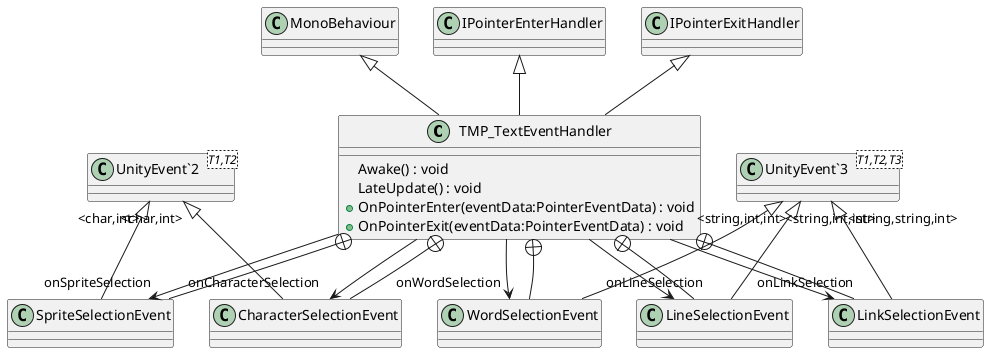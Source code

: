 @startuml
class TMP_TextEventHandler {
    Awake() : void
    LateUpdate() : void
    + OnPointerEnter(eventData:PointerEventData) : void
    + OnPointerExit(eventData:PointerEventData) : void
}
class CharacterSelectionEvent {
}
class SpriteSelectionEvent {
}
class WordSelectionEvent {
}
class LineSelectionEvent {
}
class LinkSelectionEvent {
}
class "UnityEvent`2"<T1,T2> {
}
class "UnityEvent`3"<T1,T2,T3> {
}
MonoBehaviour <|-- TMP_TextEventHandler
IPointerEnterHandler <|-- TMP_TextEventHandler
IPointerExitHandler <|-- TMP_TextEventHandler
TMP_TextEventHandler --> "onCharacterSelection" CharacterSelectionEvent
TMP_TextEventHandler --> "onSpriteSelection" SpriteSelectionEvent
TMP_TextEventHandler --> "onWordSelection" WordSelectionEvent
TMP_TextEventHandler --> "onLineSelection" LineSelectionEvent
TMP_TextEventHandler --> "onLinkSelection" LinkSelectionEvent
TMP_TextEventHandler +-- CharacterSelectionEvent
"UnityEvent`2" "<char,int>" <|-- CharacterSelectionEvent
TMP_TextEventHandler +-- SpriteSelectionEvent
"UnityEvent`2" "<char,int>" <|-- SpriteSelectionEvent
TMP_TextEventHandler +-- WordSelectionEvent
"UnityEvent`3" "<string,int,int>" <|-- WordSelectionEvent
TMP_TextEventHandler +-- LineSelectionEvent
"UnityEvent`3" "<string,int,int>" <|-- LineSelectionEvent
TMP_TextEventHandler +-- LinkSelectionEvent
"UnityEvent`3" "<string,string,int>" <|-- LinkSelectionEvent
@enduml
